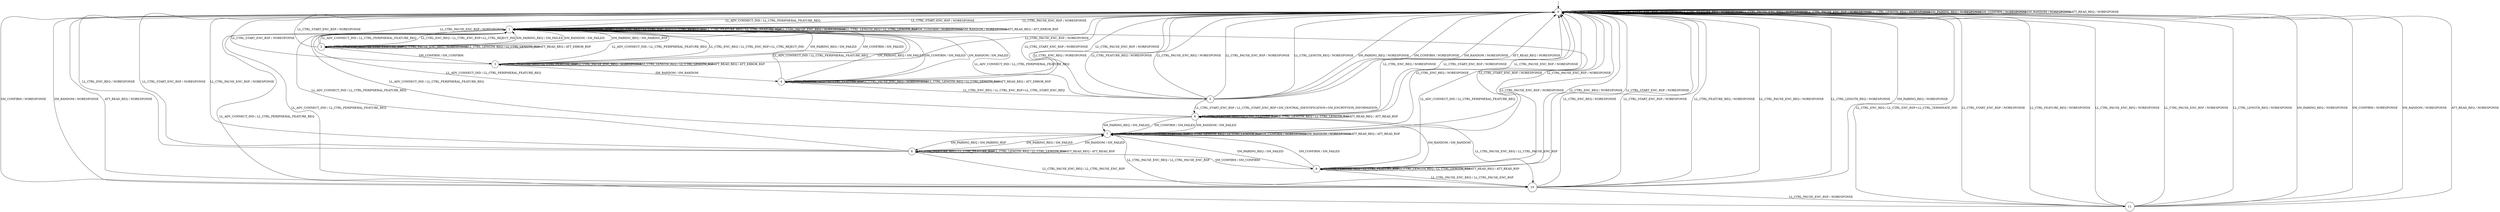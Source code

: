 digraph g {

	s0 [shape="circle" label="0"];
	s1 [shape="circle" label="1"];
	s2 [shape="circle" label="2"];
	s3 [shape="circle" label="3"];
	s4 [shape="circle" label="4"];
	s5 [shape="circle" label="5"];
	s6 [shape="circle" label="6"];
	s7 [shape="circle" label="7"];
	s8 [shape="circle" label="8"];
	s9 [shape="circle" label="9"];
	s10 [shape="circle" label="10"];
	s11 [shape="circle" label="11"];
	s0 -> s1 [label="LL_ADV_CONNECT_IND / LL_CTRL_PERIPHERAL_FEATURE_REQ"];
	s0 -> s0 [label="LL_CTRL_ENC_REQ / NORESPONSE"];
	s0 -> s0 [label="LL_CTRL_START_ENC_RSP / NORESPONSE"];
	s0 -> s0 [label="LL_CTRL_FEATURE_REQ / NORESPONSE"];
	s0 -> s0 [label="LL_CTRL_PAUSE_ENC_REQ / NORESPONSE"];
	s0 -> s0 [label="LL_CTRL_PAUSE_ENC_RSP / NORESPONSE"];
	s0 -> s0 [label="LL_CTRL_LENGTH_REQ / NORESPONSE"];
	s0 -> s0 [label="SM_PAIRING_REQ / NORESPONSE"];
	s0 -> s0 [label="SM_CONFIRM / NORESPONSE"];
	s0 -> s0 [label="SM_RANDOM / NORESPONSE"];
	s0 -> s0 [label="ATT_READ_REQ / NORESPONSE"];
	s1 -> s1 [label="LL_ADV_CONNECT_IND / LL_CTRL_PERIPHERAL_FEATURE_REQ"];
	s1 -> s1 [label="LL_CTRL_ENC_REQ / LL_CTRL_ENC_RSP+LL_CTRL_REJECT_IND"];
	s1 -> s0 [label="LL_CTRL_START_ENC_RSP / NORESPONSE"];
	s1 -> s1 [label="LL_CTRL_FEATURE_REQ / LL_CTRL_FEATURE_RSP"];
	s1 -> s1 [label="LL_CTRL_PAUSE_ENC_REQ / NORESPONSE"];
	s1 -> s0 [label="LL_CTRL_PAUSE_ENC_RSP / NORESPONSE"];
	s1 -> s1 [label="LL_CTRL_LENGTH_REQ / LL_CTRL_LENGTH_RSP"];
	s1 -> s2 [label="SM_PAIRING_REQ / SM_PAIRING_RSP"];
	s1 -> s1 [label="SM_CONFIRM / NORESPONSE"];
	s1 -> s1 [label="SM_RANDOM / NORESPONSE"];
	s1 -> s1 [label="ATT_READ_REQ / ATT_ERROR_RSP"];
	s2 -> s1 [label="LL_ADV_CONNECT_IND / LL_CTRL_PERIPHERAL_FEATURE_REQ"];
	s2 -> s1 [label="LL_CTRL_ENC_REQ / LL_CTRL_ENC_RSP+LL_CTRL_REJECT_IND"];
	s2 -> s0 [label="LL_CTRL_START_ENC_RSP / NORESPONSE"];
	s2 -> s2 [label="LL_CTRL_FEATURE_REQ / LL_CTRL_FEATURE_RSP"];
	s2 -> s2 [label="LL_CTRL_PAUSE_ENC_REQ / NORESPONSE"];
	s2 -> s0 [label="LL_CTRL_PAUSE_ENC_RSP / NORESPONSE"];
	s2 -> s2 [label="LL_CTRL_LENGTH_REQ / LL_CTRL_LENGTH_RSP"];
	s2 -> s1 [label="SM_PAIRING_REQ / SM_FAILED"];
	s2 -> s3 [label="SM_CONFIRM / SM_CONFIRM"];
	s2 -> s1 [label="SM_RANDOM / SM_FAILED"];
	s2 -> s2 [label="ATT_READ_REQ / ATT_ERROR_RSP"];
	s3 -> s1 [label="LL_ADV_CONNECT_IND / LL_CTRL_PERIPHERAL_FEATURE_REQ"];
	s3 -> s1 [label="LL_CTRL_ENC_REQ / LL_CTRL_ENC_RSP+LL_CTRL_REJECT_IND"];
	s3 -> s0 [label="LL_CTRL_START_ENC_RSP / NORESPONSE"];
	s3 -> s3 [label="LL_CTRL_FEATURE_REQ / LL_CTRL_FEATURE_RSP"];
	s3 -> s3 [label="LL_CTRL_PAUSE_ENC_REQ / NORESPONSE"];
	s3 -> s0 [label="LL_CTRL_PAUSE_ENC_RSP / NORESPONSE"];
	s3 -> s3 [label="LL_CTRL_LENGTH_REQ / LL_CTRL_LENGTH_RSP"];
	s3 -> s1 [label="SM_PAIRING_REQ / SM_FAILED"];
	s3 -> s1 [label="SM_CONFIRM / SM_FAILED"];
	s3 -> s4 [label="SM_RANDOM / SM_RANDOM"];
	s3 -> s3 [label="ATT_READ_REQ / ATT_ERROR_RSP"];
	s4 -> s1 [label="LL_ADV_CONNECT_IND / LL_CTRL_PERIPHERAL_FEATURE_REQ"];
	s4 -> s5 [label="LL_CTRL_ENC_REQ / LL_CTRL_ENC_RSP+LL_CTRL_START_ENC_REQ"];
	s4 -> s0 [label="LL_CTRL_START_ENC_RSP / NORESPONSE"];
	s4 -> s4 [label="LL_CTRL_FEATURE_REQ / LL_CTRL_FEATURE_RSP"];
	s4 -> s4 [label="LL_CTRL_PAUSE_ENC_REQ / NORESPONSE"];
	s4 -> s0 [label="LL_CTRL_PAUSE_ENC_RSP / NORESPONSE"];
	s4 -> s4 [label="LL_CTRL_LENGTH_REQ / LL_CTRL_LENGTH_RSP"];
	s4 -> s1 [label="SM_PAIRING_REQ / SM_FAILED"];
	s4 -> s1 [label="SM_CONFIRM / SM_FAILED"];
	s4 -> s1 [label="SM_RANDOM / SM_FAILED"];
	s4 -> s4 [label="ATT_READ_REQ / ATT_ERROR_RSP"];
	s5 -> s1 [label="LL_ADV_CONNECT_IND / LL_CTRL_PERIPHERAL_FEATURE_REQ"];
	s5 -> s0 [label="LL_CTRL_ENC_REQ / NORESPONSE"];
	s5 -> s6 [label="LL_CTRL_START_ENC_RSP / LL_CTRL_START_ENC_RSP+SM_CENTRAL_IDENTIFICATION+SM_ENCRYPTION_INFORMATION"];
	s5 -> s0 [label="LL_CTRL_FEATURE_REQ / NORESPONSE"];
	s5 -> s0 [label="LL_CTRL_PAUSE_ENC_REQ / NORESPONSE"];
	s5 -> s0 [label="LL_CTRL_PAUSE_ENC_RSP / NORESPONSE"];
	s5 -> s0 [label="LL_CTRL_LENGTH_REQ / NORESPONSE"];
	s5 -> s0 [label="SM_PAIRING_REQ / NORESPONSE"];
	s5 -> s0 [label="SM_CONFIRM / NORESPONSE"];
	s5 -> s0 [label="SM_RANDOM / NORESPONSE"];
	s5 -> s0 [label="ATT_READ_REQ / NORESPONSE"];
	s6 -> s1 [label="LL_ADV_CONNECT_IND / LL_CTRL_PERIPHERAL_FEATURE_REQ"];
	s6 -> s0 [label="LL_CTRL_ENC_REQ / NORESPONSE"];
	s6 -> s0 [label="LL_CTRL_START_ENC_RSP / NORESPONSE"];
	s6 -> s6 [label="LL_CTRL_FEATURE_REQ / LL_CTRL_FEATURE_RSP"];
	s6 -> s10 [label="LL_CTRL_PAUSE_ENC_REQ / LL_CTRL_PAUSE_ENC_RSP"];
	s6 -> s0 [label="LL_CTRL_PAUSE_ENC_RSP / NORESPONSE"];
	s6 -> s6 [label="LL_CTRL_LENGTH_REQ / LL_CTRL_LENGTH_RSP"];
	s6 -> s7 [label="SM_PAIRING_REQ / SM_FAILED"];
	s6 -> s7 [label="SM_CONFIRM / SM_FAILED"];
	s6 -> s7 [label="SM_RANDOM / SM_FAILED"];
	s6 -> s6 [label="ATT_READ_REQ / ATT_READ_RSP"];
	s7 -> s1 [label="LL_ADV_CONNECT_IND / LL_CTRL_PERIPHERAL_FEATURE_REQ"];
	s7 -> s0 [label="LL_CTRL_ENC_REQ / NORESPONSE"];
	s7 -> s0 [label="LL_CTRL_START_ENC_RSP / NORESPONSE"];
	s7 -> s7 [label="LL_CTRL_FEATURE_REQ / LL_CTRL_FEATURE_RSP"];
	s7 -> s10 [label="LL_CTRL_PAUSE_ENC_REQ / LL_CTRL_PAUSE_ENC_RSP"];
	s7 -> s0 [label="LL_CTRL_PAUSE_ENC_RSP / NORESPONSE"];
	s7 -> s7 [label="LL_CTRL_LENGTH_REQ / LL_CTRL_LENGTH_RSP"];
	s7 -> s8 [label="SM_PAIRING_REQ / SM_PAIRING_RSP"];
	s7 -> s7 [label="SM_CONFIRM / NORESPONSE"];
	s7 -> s7 [label="SM_RANDOM / NORESPONSE"];
	s7 -> s7 [label="ATT_READ_REQ / ATT_READ_RSP"];
	s8 -> s1 [label="LL_ADV_CONNECT_IND / LL_CTRL_PERIPHERAL_FEATURE_REQ"];
	s8 -> s0 [label="LL_CTRL_ENC_REQ / NORESPONSE"];
	s8 -> s0 [label="LL_CTRL_START_ENC_RSP / NORESPONSE"];
	s8 -> s8 [label="LL_CTRL_FEATURE_REQ / LL_CTRL_FEATURE_RSP"];
	s8 -> s10 [label="LL_CTRL_PAUSE_ENC_REQ / LL_CTRL_PAUSE_ENC_RSP"];
	s8 -> s0 [label="LL_CTRL_PAUSE_ENC_RSP / NORESPONSE"];
	s8 -> s8 [label="LL_CTRL_LENGTH_REQ / LL_CTRL_LENGTH_RSP"];
	s8 -> s7 [label="SM_PAIRING_REQ / SM_FAILED"];
	s8 -> s9 [label="SM_CONFIRM / SM_CONFIRM"];
	s8 -> s7 [label="SM_RANDOM / SM_FAILED"];
	s8 -> s8 [label="ATT_READ_REQ / ATT_READ_RSP"];
	s9 -> s1 [label="LL_ADV_CONNECT_IND / LL_CTRL_PERIPHERAL_FEATURE_REQ"];
	s9 -> s0 [label="LL_CTRL_ENC_REQ / NORESPONSE"];
	s9 -> s0 [label="LL_CTRL_START_ENC_RSP / NORESPONSE"];
	s9 -> s9 [label="LL_CTRL_FEATURE_REQ / LL_CTRL_FEATURE_RSP"];
	s9 -> s10 [label="LL_CTRL_PAUSE_ENC_REQ / LL_CTRL_PAUSE_ENC_RSP"];
	s9 -> s0 [label="LL_CTRL_PAUSE_ENC_RSP / NORESPONSE"];
	s9 -> s9 [label="LL_CTRL_LENGTH_REQ / LL_CTRL_LENGTH_RSP"];
	s9 -> s7 [label="SM_PAIRING_REQ / SM_FAILED"];
	s9 -> s7 [label="SM_CONFIRM / SM_FAILED"];
	s9 -> s6 [label="SM_RANDOM / SM_RANDOM"];
	s9 -> s9 [label="ATT_READ_REQ / ATT_READ_RSP"];
	s10 -> s1 [label="LL_ADV_CONNECT_IND / LL_CTRL_PERIPHERAL_FEATURE_REQ"];
	s10 -> s0 [label="LL_CTRL_ENC_REQ / NORESPONSE"];
	s10 -> s0 [label="LL_CTRL_START_ENC_RSP / NORESPONSE"];
	s10 -> s0 [label="LL_CTRL_FEATURE_REQ / NORESPONSE"];
	s10 -> s0 [label="LL_CTRL_PAUSE_ENC_REQ / NORESPONSE"];
	s10 -> s11 [label="LL_CTRL_PAUSE_ENC_RSP / NORESPONSE"];
	s10 -> s0 [label="LL_CTRL_LENGTH_REQ / NORESPONSE"];
	s10 -> s0 [label="SM_PAIRING_REQ / NORESPONSE"];
	s10 -> s0 [label="SM_CONFIRM / NORESPONSE"];
	s10 -> s0 [label="SM_RANDOM / NORESPONSE"];
	s10 -> s0 [label="ATT_READ_REQ / NORESPONSE"];
	s11 -> s1 [label="LL_ADV_CONNECT_IND / LL_CTRL_PERIPHERAL_FEATURE_REQ"];
	s11 -> s0 [label="LL_CTRL_ENC_REQ / LL_CTRL_ENC_RSP+LL_CTRL_TERMINATE_IND"];
	s11 -> s0 [label="LL_CTRL_START_ENC_RSP / NORESPONSE"];
	s11 -> s0 [label="LL_CTRL_FEATURE_REQ / NORESPONSE"];
	s11 -> s0 [label="LL_CTRL_PAUSE_ENC_REQ / NORESPONSE"];
	s11 -> s0 [label="LL_CTRL_PAUSE_ENC_RSP / NORESPONSE"];
	s11 -> s0 [label="LL_CTRL_LENGTH_REQ / NORESPONSE"];
	s11 -> s0 [label="SM_PAIRING_REQ / NORESPONSE"];
	s11 -> s0 [label="SM_CONFIRM / NORESPONSE"];
	s11 -> s0 [label="SM_RANDOM / NORESPONSE"];
	s11 -> s0 [label="ATT_READ_REQ / NORESPONSE"];

__start0 [label="" shape="none" width="0" height="0"];
__start0 -> s0;

}
